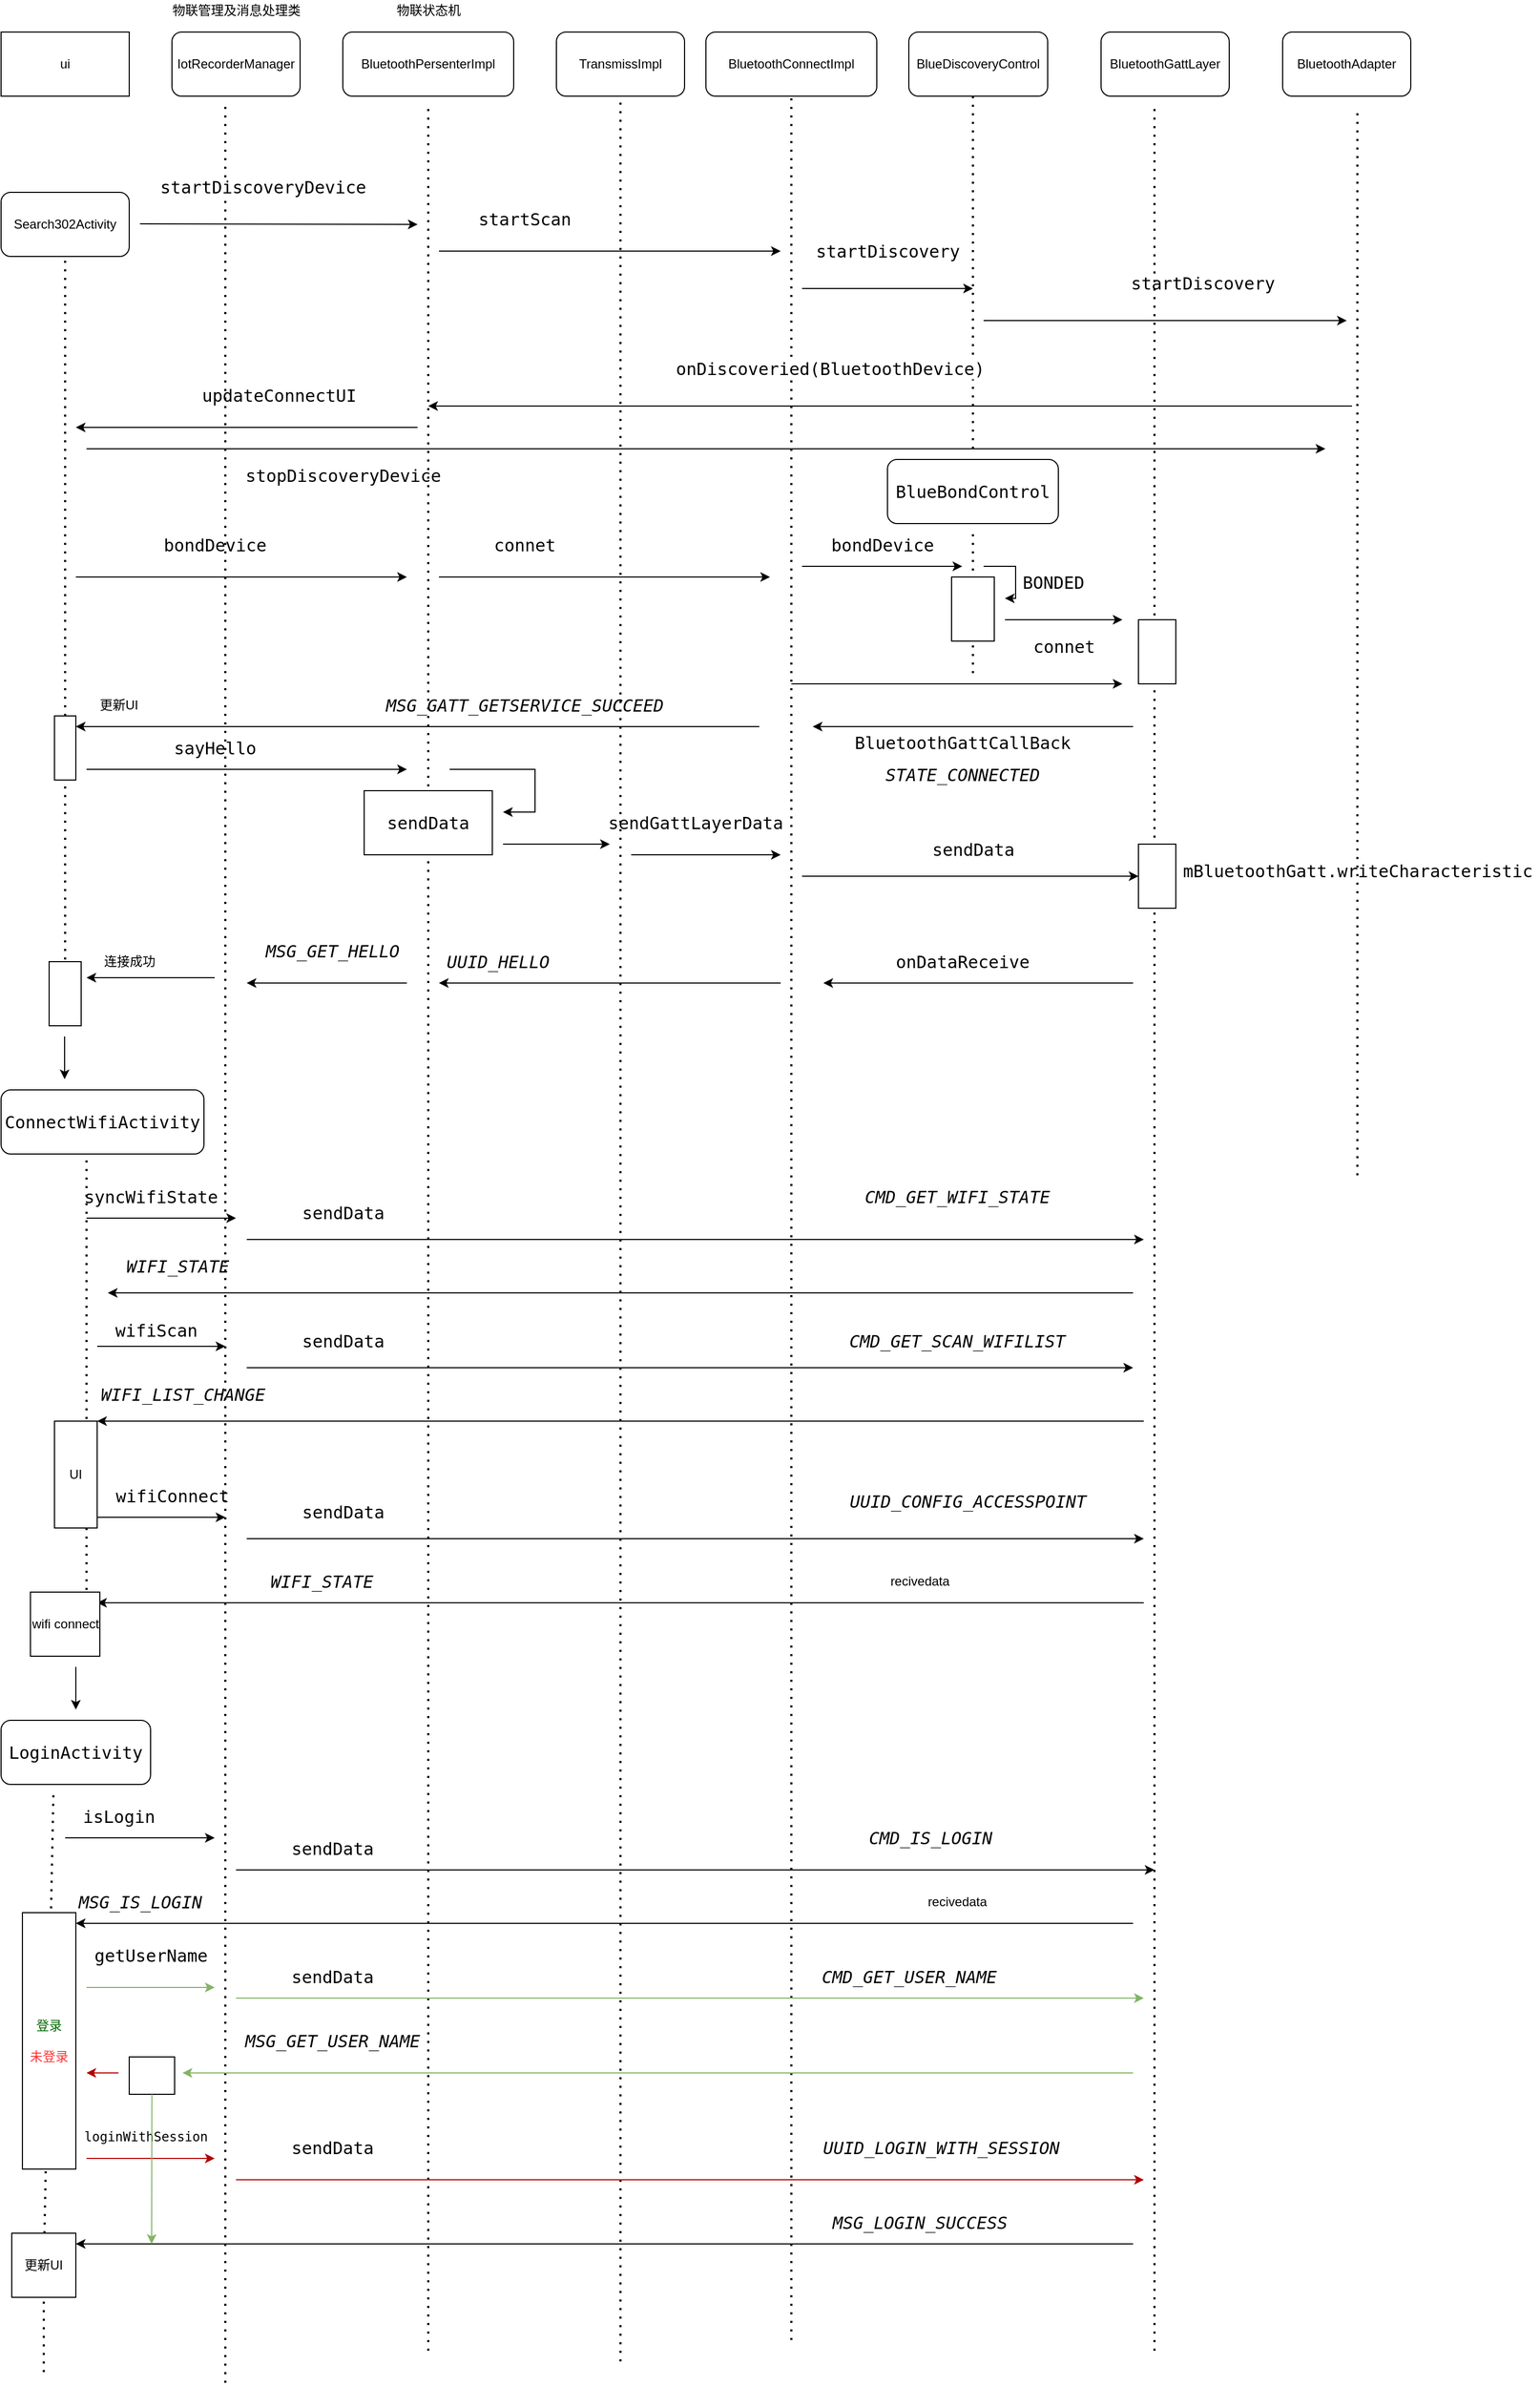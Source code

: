 <mxfile version="17.4.4" type="github">
  <diagram id="gd4RR7Ce3zrP7FcpOa7D" name="第 1 页">
    <mxGraphModel dx="1355" dy="746" grid="1" gridSize="10" guides="1" tooltips="1" connect="1" arrows="1" fold="1" page="1" pageScale="1" pageWidth="1200" pageHeight="1920" math="0" shadow="0">
      <root>
        <mxCell id="0" />
        <mxCell id="1" parent="0" />
        <mxCell id="tGs9OYc5qSsSg6o_rcc3-1" value="ui" style="rounded=0;whiteSpace=wrap;html=1;" vertex="1" parent="1">
          <mxGeometry y="50" width="120" height="60" as="geometry" />
        </mxCell>
        <mxCell id="tGs9OYc5qSsSg6o_rcc3-2" value="Search302Activity" style="rounded=1;whiteSpace=wrap;html=1;" vertex="1" parent="1">
          <mxGeometry y="200" width="120" height="60" as="geometry" />
        </mxCell>
        <mxCell id="tGs9OYc5qSsSg6o_rcc3-3" value="IotRecorderManager" style="rounded=1;whiteSpace=wrap;html=1;" vertex="1" parent="1">
          <mxGeometry x="160" y="50" width="120" height="60" as="geometry" />
        </mxCell>
        <mxCell id="tGs9OYc5qSsSg6o_rcc3-4" value="BluetoothPersenterImpl" style="rounded=1;whiteSpace=wrap;html=1;" vertex="1" parent="1">
          <mxGeometry x="320" y="50" width="160" height="60" as="geometry" />
        </mxCell>
        <mxCell id="tGs9OYc5qSsSg6o_rcc3-5" value="TransmissImpl" style="rounded=1;whiteSpace=wrap;html=1;" vertex="1" parent="1">
          <mxGeometry x="520" y="50" width="120" height="60" as="geometry" />
        </mxCell>
        <mxCell id="tGs9OYc5qSsSg6o_rcc3-6" value="BluetoothConnectImpl" style="rounded=1;whiteSpace=wrap;html=1;" vertex="1" parent="1">
          <mxGeometry x="660" y="50" width="160" height="60" as="geometry" />
        </mxCell>
        <mxCell id="tGs9OYc5qSsSg6o_rcc3-7" value="BlueDiscoveryControl" style="rounded=1;whiteSpace=wrap;html=1;" vertex="1" parent="1">
          <mxGeometry x="850" y="50" width="130" height="60" as="geometry" />
        </mxCell>
        <mxCell id="tGs9OYc5qSsSg6o_rcc3-8" value="BluetoothAdapter" style="rounded=1;whiteSpace=wrap;html=1;" vertex="1" parent="1">
          <mxGeometry x="1200" y="50" width="120" height="60" as="geometry" />
        </mxCell>
        <mxCell id="tGs9OYc5qSsSg6o_rcc3-9" value="" style="endArrow=none;dashed=1;html=1;dashPattern=1 3;strokeWidth=2;rounded=0;" edge="1" parent="1">
          <mxGeometry width="50" height="50" relative="1" as="geometry">
            <mxPoint x="210" y="2250" as="sourcePoint" />
            <mxPoint x="210" y="120" as="targetPoint" />
          </mxGeometry>
        </mxCell>
        <mxCell id="tGs9OYc5qSsSg6o_rcc3-10" value="" style="endArrow=none;dashed=1;html=1;dashPattern=1 3;strokeWidth=2;rounded=0;" edge="1" parent="1">
          <mxGeometry width="50" height="50" relative="1" as="geometry">
            <mxPoint x="400" y="2220" as="sourcePoint" />
            <mxPoint x="400" y="120" as="targetPoint" />
          </mxGeometry>
        </mxCell>
        <mxCell id="tGs9OYc5qSsSg6o_rcc3-11" value="" style="endArrow=none;dashed=1;html=1;dashPattern=1 3;strokeWidth=2;rounded=0;" edge="1" parent="1">
          <mxGeometry width="50" height="50" relative="1" as="geometry">
            <mxPoint x="580" y="2230" as="sourcePoint" />
            <mxPoint x="580" y="110" as="targetPoint" />
          </mxGeometry>
        </mxCell>
        <mxCell id="tGs9OYc5qSsSg6o_rcc3-12" value="" style="endArrow=none;dashed=1;html=1;dashPattern=1 3;strokeWidth=2;rounded=0;" edge="1" parent="1">
          <mxGeometry width="50" height="50" relative="1" as="geometry">
            <mxPoint x="740" y="2210" as="sourcePoint" />
            <mxPoint x="740" y="110" as="targetPoint" />
          </mxGeometry>
        </mxCell>
        <mxCell id="tGs9OYc5qSsSg6o_rcc3-13" value="" style="endArrow=none;dashed=1;html=1;dashPattern=1 3;strokeWidth=2;rounded=0;" edge="1" parent="1">
          <mxGeometry width="50" height="50" relative="1" as="geometry">
            <mxPoint x="910" y="440" as="sourcePoint" />
            <mxPoint x="910" y="110" as="targetPoint" />
          </mxGeometry>
        </mxCell>
        <mxCell id="tGs9OYc5qSsSg6o_rcc3-14" value="" style="endArrow=none;dashed=1;html=1;dashPattern=1 3;strokeWidth=2;rounded=0;" edge="1" parent="1">
          <mxGeometry width="50" height="50" relative="1" as="geometry">
            <mxPoint x="1270" y="1120" as="sourcePoint" />
            <mxPoint x="1270" y="120" as="targetPoint" />
          </mxGeometry>
        </mxCell>
        <mxCell id="tGs9OYc5qSsSg6o_rcc3-15" value="物联管理及消息处理类" style="text;html=1;align=center;verticalAlign=middle;resizable=0;points=[];autosize=1;strokeColor=none;fillColor=none;" vertex="1" parent="1">
          <mxGeometry x="150" y="20" width="140" height="20" as="geometry" />
        </mxCell>
        <mxCell id="tGs9OYc5qSsSg6o_rcc3-16" value="物联状态机" style="text;html=1;align=center;verticalAlign=middle;resizable=0;points=[];autosize=1;strokeColor=none;fillColor=none;" vertex="1" parent="1">
          <mxGeometry x="360" y="20" width="80" height="20" as="geometry" />
        </mxCell>
        <mxCell id="tGs9OYc5qSsSg6o_rcc3-17" value="BluetoothGattLayer" style="rounded=1;whiteSpace=wrap;html=1;" vertex="1" parent="1">
          <mxGeometry x="1030" y="50" width="120" height="60" as="geometry" />
        </mxCell>
        <mxCell id="tGs9OYc5qSsSg6o_rcc3-18" value="" style="endArrow=none;dashed=1;html=1;dashPattern=1 3;strokeWidth=2;rounded=0;" edge="1" parent="1">
          <mxGeometry width="50" height="50" relative="1" as="geometry">
            <mxPoint x="1080" y="2220" as="sourcePoint" />
            <mxPoint x="1080" y="120" as="targetPoint" />
          </mxGeometry>
        </mxCell>
        <mxCell id="tGs9OYc5qSsSg6o_rcc3-19" value="" style="endArrow=classic;html=1;rounded=0;" edge="1" parent="1">
          <mxGeometry width="50" height="50" relative="1" as="geometry">
            <mxPoint x="130" y="229.5" as="sourcePoint" />
            <mxPoint x="390" y="230" as="targetPoint" />
          </mxGeometry>
        </mxCell>
        <mxCell id="tGs9OYc5qSsSg6o_rcc3-20" value="&lt;pre style=&quot;font-family: &amp;#34;dejavu sans mono&amp;#34; , monospace ; font-size: 12pt&quot;&gt;&lt;span style=&quot;background-color: rgb(255 , 255 , 255)&quot;&gt;startDiscoveryDevice&lt;/span&gt;&lt;/pre&gt;" style="text;html=1;align=center;verticalAlign=middle;resizable=0;points=[];autosize=1;strokeColor=none;fillColor=none;" vertex="1" parent="1">
          <mxGeometry x="140" y="170" width="210" height="50" as="geometry" />
        </mxCell>
        <mxCell id="tGs9OYc5qSsSg6o_rcc3-22" value="" style="endArrow=classic;html=1;rounded=0;fontColor=#000000;" edge="1" parent="1">
          <mxGeometry width="50" height="50" relative="1" as="geometry">
            <mxPoint x="410" y="255" as="sourcePoint" />
            <mxPoint x="730" y="255" as="targetPoint" />
          </mxGeometry>
        </mxCell>
        <mxCell id="tGs9OYc5qSsSg6o_rcc3-23" value="&lt;pre style=&quot;font-family: &amp;quot;dejavu sans mono&amp;quot;, monospace; font-size: 12pt;&quot;&gt;&lt;span style=&quot;&quot;&gt;startScan&lt;/span&gt;&lt;/pre&gt;" style="text;html=1;align=center;verticalAlign=middle;resizable=0;points=[];autosize=1;strokeColor=none;fillColor=none;fontColor=default;labelBackgroundColor=none;labelBorderColor=none;" vertex="1" parent="1">
          <mxGeometry x="440" y="200" width="100" height="50" as="geometry" />
        </mxCell>
        <mxCell id="tGs9OYc5qSsSg6o_rcc3-24" value="" style="endArrow=classic;html=1;rounded=0;fontColor=#000000;" edge="1" parent="1">
          <mxGeometry width="50" height="50" relative="1" as="geometry">
            <mxPoint x="750" y="290" as="sourcePoint" />
            <mxPoint x="910" y="290" as="targetPoint" />
          </mxGeometry>
        </mxCell>
        <mxCell id="tGs9OYc5qSsSg6o_rcc3-25" value="&lt;pre style=&quot;font-family: &amp;quot;dejavu sans mono&amp;quot;, monospace; font-size: 12pt;&quot;&gt;startDiscovery&lt;/pre&gt;" style="text;html=1;align=center;verticalAlign=middle;resizable=0;points=[];autosize=1;strokeColor=none;fillColor=none;fontColor=default;labelBackgroundColor=none;" vertex="1" parent="1">
          <mxGeometry x="755" y="230" width="150" height="50" as="geometry" />
        </mxCell>
        <mxCell id="tGs9OYc5qSsSg6o_rcc3-26" value="" style="endArrow=classic;html=1;rounded=0;fontColor=#000000;" edge="1" parent="1">
          <mxGeometry width="50" height="50" relative="1" as="geometry">
            <mxPoint x="920" y="320" as="sourcePoint" />
            <mxPoint x="1260" y="320" as="targetPoint" />
          </mxGeometry>
        </mxCell>
        <mxCell id="tGs9OYc5qSsSg6o_rcc3-27" value="&lt;pre style=&quot;font-family: &amp;quot;dejavu sans mono&amp;quot;, monospace; font-size: 12pt;&quot;&gt;startDiscovery&lt;/pre&gt;" style="text;html=1;align=center;verticalAlign=middle;resizable=0;points=[];autosize=1;strokeColor=none;fillColor=none;fontColor=default;labelBackgroundColor=none;" vertex="1" parent="1">
          <mxGeometry x="1050" y="260" width="150" height="50" as="geometry" />
        </mxCell>
        <mxCell id="tGs9OYc5qSsSg6o_rcc3-28" value="" style="endArrow=classic;html=1;rounded=0;fontColor=#000000;" edge="1" parent="1">
          <mxGeometry width="50" height="50" relative="1" as="geometry">
            <mxPoint x="1265" y="400" as="sourcePoint" />
            <mxPoint x="400" y="400" as="targetPoint" />
          </mxGeometry>
        </mxCell>
        <mxCell id="tGs9OYc5qSsSg6o_rcc3-29" value="&lt;p style=&quot;line-height: 1.2&quot; align=&quot;left&quot;&gt;&lt;/p&gt;&lt;div align=&quot;left&quot;&gt;&lt;pre style=&quot;font-family: &amp;#34;dejavu sans mono&amp;#34; , monospace ; font-size: 12pt&quot;&gt;&lt;span style=&quot;background-color: rgb(255 , 255 , 255)&quot;&gt;onDiscoveried(&lt;/span&gt;&lt;span style=&quot;background-color: rgb(255 , 255 , 255)&quot;&gt;BluetoothDevice)&lt;/span&gt;&lt;/pre&gt;&lt;/div&gt;&lt;p align=&quot;left&quot;&gt;&lt;/p&gt;" style="text;html=1;align=left;verticalAlign=middle;resizable=0;points=[];autosize=1;strokeColor=none;fillColor=none;fontColor=#000000;" vertex="1" parent="1">
          <mxGeometry x="630" y="340" width="300" height="50" as="geometry" />
        </mxCell>
        <mxCell id="tGs9OYc5qSsSg6o_rcc3-30" value="" style="endArrow=classic;html=1;rounded=0;fontColor=#000000;" edge="1" parent="1">
          <mxGeometry width="50" height="50" relative="1" as="geometry">
            <mxPoint x="390" y="420" as="sourcePoint" />
            <mxPoint x="70" y="420" as="targetPoint" />
          </mxGeometry>
        </mxCell>
        <mxCell id="tGs9OYc5qSsSg6o_rcc3-31" value="&lt;pre style=&quot;font-family: &amp;quot;dejavu sans mono&amp;quot;, monospace; font-size: 12pt;&quot;&gt;&lt;span style=&quot;&quot;&gt;updateConnectUI&lt;/span&gt;&lt;/pre&gt;" style="text;html=1;align=center;verticalAlign=middle;resizable=0;points=[];autosize=1;strokeColor=none;fillColor=none;fontColor=default;labelBackgroundColor=none;" vertex="1" parent="1">
          <mxGeometry x="180" y="365" width="160" height="50" as="geometry" />
        </mxCell>
        <mxCell id="tGs9OYc5qSsSg6o_rcc3-32" value="" style="endArrow=classic;html=1;rounded=0;fontColor=#000000;" edge="1" parent="1">
          <mxGeometry width="50" height="50" relative="1" as="geometry">
            <mxPoint x="80" y="440" as="sourcePoint" />
            <mxPoint x="1240" y="440" as="targetPoint" />
          </mxGeometry>
        </mxCell>
        <mxCell id="tGs9OYc5qSsSg6o_rcc3-33" value="&lt;pre style=&quot;font-family: &amp;quot;dejavu sans mono&amp;quot;, monospace; font-size: 12pt;&quot;&gt;&lt;span style=&quot;&quot;&gt;stopDiscoveryDevice&lt;/span&gt;&lt;/pre&gt;" style="text;html=1;align=center;verticalAlign=middle;resizable=0;points=[];autosize=1;strokeColor=none;fillColor=none;fontColor=default;labelBackgroundColor=none;" vertex="1" parent="1">
          <mxGeometry x="220" y="440" width="200" height="50" as="geometry" />
        </mxCell>
        <mxCell id="tGs9OYc5qSsSg6o_rcc3-34" value="" style="endArrow=none;dashed=1;html=1;dashPattern=1 3;strokeWidth=2;rounded=0;fontColor=#000000;startArrow=none;" edge="1" parent="1" source="tGs9OYc5qSsSg6o_rcc3-57">
          <mxGeometry width="50" height="50" relative="1" as="geometry">
            <mxPoint x="60" y="780" as="sourcePoint" />
            <mxPoint x="60" y="260" as="targetPoint" />
          </mxGeometry>
        </mxCell>
        <mxCell id="tGs9OYc5qSsSg6o_rcc3-35" value="" style="endArrow=classic;html=1;rounded=0;fontColor=#000000;" edge="1" parent="1">
          <mxGeometry width="50" height="50" relative="1" as="geometry">
            <mxPoint x="70" y="560" as="sourcePoint" />
            <mxPoint x="380" y="560" as="targetPoint" />
          </mxGeometry>
        </mxCell>
        <mxCell id="tGs9OYc5qSsSg6o_rcc3-36" value="&lt;pre style=&quot;font-family: &amp;quot;dejavu sans mono&amp;quot;, monospace; font-size: 12pt;&quot;&gt;bondDevice&lt;/pre&gt;" style="text;html=1;align=center;verticalAlign=middle;resizable=0;points=[];autosize=1;strokeColor=none;fillColor=none;fontColor=default;labelBackgroundColor=none;" vertex="1" parent="1">
          <mxGeometry x="145" y="505" width="110" height="50" as="geometry" />
        </mxCell>
        <mxCell id="tGs9OYc5qSsSg6o_rcc3-37" value="" style="endArrow=classic;html=1;rounded=0;fontColor=#000000;" edge="1" parent="1">
          <mxGeometry width="50" height="50" relative="1" as="geometry">
            <mxPoint x="410" y="560" as="sourcePoint" />
            <mxPoint x="720" y="560" as="targetPoint" />
          </mxGeometry>
        </mxCell>
        <mxCell id="tGs9OYc5qSsSg6o_rcc3-38" value="&lt;pre style=&quot;font-family: &amp;quot;dejavu sans mono&amp;quot;, monospace; font-size: 12pt;&quot;&gt;&lt;span style=&quot;&quot;&gt;connet&lt;/span&gt;&lt;/pre&gt;" style="text;html=1;align=center;verticalAlign=middle;resizable=0;points=[];autosize=1;strokeColor=none;fillColor=none;fontColor=default;labelBackgroundColor=none;" vertex="1" parent="1">
          <mxGeometry x="455" y="505" width="70" height="50" as="geometry" />
        </mxCell>
        <mxCell id="tGs9OYc5qSsSg6o_rcc3-39" value="" style="endArrow=classic;html=1;rounded=0;fontColor=#000000;" edge="1" parent="1">
          <mxGeometry width="50" height="50" relative="1" as="geometry">
            <mxPoint x="740" y="660" as="sourcePoint" />
            <mxPoint x="1050" y="660" as="targetPoint" />
          </mxGeometry>
        </mxCell>
        <mxCell id="tGs9OYc5qSsSg6o_rcc3-40" value="&lt;pre style=&quot;font-family: &amp;quot;dejavu sans mono&amp;quot;, monospace; font-size: 12pt;&quot;&gt;&lt;span style=&quot;&quot;&gt;connet&lt;/span&gt;&lt;/pre&gt;" style="text;html=1;align=center;verticalAlign=middle;resizable=0;points=[];autosize=1;strokeColor=none;fillColor=none;fontColor=default;labelBackgroundColor=none;" vertex="1" parent="1">
          <mxGeometry x="960" y="600" width="70" height="50" as="geometry" />
        </mxCell>
        <mxCell id="tGs9OYc5qSsSg6o_rcc3-41" value="&lt;pre style=&quot;font-family: &amp;quot;dejavu sans mono&amp;quot;, monospace; font-size: 12pt;&quot;&gt;BlueBondControl&lt;/pre&gt;" style="rounded=1;whiteSpace=wrap;html=1;labelBackgroundColor=default;fontColor=default;" vertex="1" parent="1">
          <mxGeometry x="830" y="450" width="160" height="60" as="geometry" />
        </mxCell>
        <mxCell id="tGs9OYc5qSsSg6o_rcc3-42" value="" style="endArrow=none;dashed=1;html=1;dashPattern=1 3;strokeWidth=2;rounded=0;fontColor=#000000;" edge="1" parent="1">
          <mxGeometry width="50" height="50" relative="1" as="geometry">
            <mxPoint x="910" y="650" as="sourcePoint" />
            <mxPoint x="910" y="520" as="targetPoint" />
          </mxGeometry>
        </mxCell>
        <mxCell id="tGs9OYc5qSsSg6o_rcc3-43" value="" style="endArrow=classic;html=1;rounded=0;fontColor=#000000;" edge="1" parent="1">
          <mxGeometry width="50" height="50" relative="1" as="geometry">
            <mxPoint x="750" y="550" as="sourcePoint" />
            <mxPoint x="900" y="550" as="targetPoint" />
          </mxGeometry>
        </mxCell>
        <mxCell id="tGs9OYc5qSsSg6o_rcc3-44" value="&lt;pre style=&quot;font-family: &amp;quot;dejavu sans mono&amp;quot;, monospace; font-size: 12pt;&quot;&gt;&lt;span style=&quot;&quot;&gt;bondDevice&lt;/span&gt;&lt;/pre&gt;" style="text;html=1;align=center;verticalAlign=middle;resizable=0;points=[];autosize=1;strokeColor=none;fillColor=none;fontColor=default;labelBackgroundColor=none;" vertex="1" parent="1">
          <mxGeometry x="770" y="505" width="110" height="50" as="geometry" />
        </mxCell>
        <mxCell id="tGs9OYc5qSsSg6o_rcc3-49" value="" style="rounded=0;whiteSpace=wrap;html=1;labelBackgroundColor=#FFFFFF;fontColor=#000000;" vertex="1" parent="1">
          <mxGeometry x="890" y="560" width="40" height="60" as="geometry" />
        </mxCell>
        <mxCell id="tGs9OYc5qSsSg6o_rcc3-50" value="" style="endArrow=classic;html=1;rounded=0;fontColor=#000000;" edge="1" parent="1">
          <mxGeometry width="50" height="50" relative="1" as="geometry">
            <mxPoint x="920" y="550" as="sourcePoint" />
            <mxPoint x="940" y="580" as="targetPoint" />
            <Array as="points">
              <mxPoint x="950" y="550" />
              <mxPoint x="950" y="580" />
            </Array>
          </mxGeometry>
        </mxCell>
        <mxCell id="tGs9OYc5qSsSg6o_rcc3-51" value="&lt;pre style=&quot;font-family: &amp;quot;dejavu sans mono&amp;quot;, monospace; font-size: 12pt;&quot;&gt;&lt;span style=&quot;&quot;&gt;BONDED&lt;/span&gt;&lt;/pre&gt;" style="text;html=1;align=center;verticalAlign=middle;resizable=0;points=[];autosize=1;strokeColor=none;fillColor=none;fontColor=default;labelBackgroundColor=none;" vertex="1" parent="1">
          <mxGeometry x="950" y="540" width="70" height="50" as="geometry" />
        </mxCell>
        <mxCell id="tGs9OYc5qSsSg6o_rcc3-53" value="" style="endArrow=classic;html=1;rounded=0;fontColor=#000000;" edge="1" parent="1">
          <mxGeometry width="50" height="50" relative="1" as="geometry">
            <mxPoint x="940" y="600" as="sourcePoint" />
            <mxPoint x="1050" y="600" as="targetPoint" />
          </mxGeometry>
        </mxCell>
        <mxCell id="tGs9OYc5qSsSg6o_rcc3-54" value="" style="rounded=0;whiteSpace=wrap;html=1;labelBackgroundColor=#FFFFFF;fontColor=#000000;" vertex="1" parent="1">
          <mxGeometry x="1065" y="600" width="35" height="60" as="geometry" />
        </mxCell>
        <mxCell id="tGs9OYc5qSsSg6o_rcc3-55" value="" style="endArrow=classic;html=1;rounded=0;fontColor=#000000;" edge="1" parent="1">
          <mxGeometry width="50" height="50" relative="1" as="geometry">
            <mxPoint x="710" y="700" as="sourcePoint" />
            <mxPoint x="70" y="700" as="targetPoint" />
          </mxGeometry>
        </mxCell>
        <mxCell id="tGs9OYc5qSsSg6o_rcc3-58" value="更新UI" style="text;html=1;align=center;verticalAlign=middle;resizable=0;points=[];autosize=1;strokeColor=none;fillColor=none;fontColor=#000000;" vertex="1" parent="1">
          <mxGeometry x="85" y="670" width="50" height="20" as="geometry" />
        </mxCell>
        <mxCell id="tGs9OYc5qSsSg6o_rcc3-59" value="&lt;pre style=&quot;font-family: &amp;quot;dejavu sans mono&amp;quot;, monospace; font-size: 12pt;&quot;&gt;&lt;span style=&quot;font-style: italic;&quot;&gt;MSG_GATT_GETSERVICE_SUCCEED&lt;/span&gt;&lt;/pre&gt;" style="text;html=1;align=center;verticalAlign=middle;resizable=0;points=[];autosize=1;strokeColor=none;fillColor=none;fontColor=default;labelBackgroundColor=none;" vertex="1" parent="1">
          <mxGeometry x="350" y="655" width="280" height="50" as="geometry" />
        </mxCell>
        <mxCell id="tGs9OYc5qSsSg6o_rcc3-60" value="" style="endArrow=classic;html=1;rounded=0;fontColor=#000000;" edge="1" parent="1">
          <mxGeometry width="50" height="50" relative="1" as="geometry">
            <mxPoint x="1060" y="700" as="sourcePoint" />
            <mxPoint x="760" y="700" as="targetPoint" />
          </mxGeometry>
        </mxCell>
        <mxCell id="tGs9OYc5qSsSg6o_rcc3-61" value="&lt;pre style=&quot;font-family: &amp;quot;dejavu sans mono&amp;quot;, monospace; font-size: 12pt;&quot;&gt;&lt;span style=&quot;font-style: italic;&quot;&gt;STATE_CONNECTED&lt;/span&gt;&lt;/pre&gt;" style="text;html=1;align=center;verticalAlign=middle;resizable=0;points=[];autosize=1;strokeColor=none;fillColor=none;fontColor=default;labelBackgroundColor=none;" vertex="1" parent="1">
          <mxGeometry x="820" y="720" width="160" height="50" as="geometry" />
        </mxCell>
        <mxCell id="tGs9OYc5qSsSg6o_rcc3-62" value="&lt;pre style=&quot;font-family: &amp;quot;dejavu sans mono&amp;quot;, monospace; font-size: 12pt;&quot;&gt;BluetoothGattCallBack&lt;/pre&gt;" style="text;html=1;align=center;verticalAlign=middle;resizable=0;points=[];autosize=1;strokeColor=none;fillColor=none;fontColor=default;labelBackgroundColor=none;" vertex="1" parent="1">
          <mxGeometry x="790" y="690" width="220" height="50" as="geometry" />
        </mxCell>
        <mxCell id="tGs9OYc5qSsSg6o_rcc3-57" value="" style="rounded=0;whiteSpace=wrap;html=1;labelBackgroundColor=#FFFFFF;fontColor=#000000;" vertex="1" parent="1">
          <mxGeometry x="50" y="690" width="20" height="60" as="geometry" />
        </mxCell>
        <mxCell id="tGs9OYc5qSsSg6o_rcc3-63" value="" style="endArrow=none;dashed=1;html=1;dashPattern=1 3;strokeWidth=2;rounded=0;fontColor=#000000;" edge="1" parent="1" target="tGs9OYc5qSsSg6o_rcc3-57">
          <mxGeometry width="50" height="50" relative="1" as="geometry">
            <mxPoint x="60" y="950" as="sourcePoint" />
            <mxPoint x="60" y="260" as="targetPoint" />
          </mxGeometry>
        </mxCell>
        <mxCell id="tGs9OYc5qSsSg6o_rcc3-64" value="" style="endArrow=classic;html=1;rounded=0;fontColor=#000000;" edge="1" parent="1">
          <mxGeometry width="50" height="50" relative="1" as="geometry">
            <mxPoint x="80" y="740" as="sourcePoint" />
            <mxPoint x="380" y="740" as="targetPoint" />
          </mxGeometry>
        </mxCell>
        <mxCell id="tGs9OYc5qSsSg6o_rcc3-65" value="&lt;pre style=&quot;font-family: &amp;quot;dejavu sans mono&amp;quot;, monospace; font-size: 12pt;&quot;&gt;sayHello&lt;/pre&gt;" style="text;html=1;align=center;verticalAlign=middle;resizable=0;points=[];autosize=1;strokeColor=none;fillColor=none;fontColor=default;labelBackgroundColor=none;" vertex="1" parent="1">
          <mxGeometry x="155" y="695" width="90" height="50" as="geometry" />
        </mxCell>
        <mxCell id="tGs9OYc5qSsSg6o_rcc3-70" value="&lt;pre style=&quot;font-family: &amp;quot;dejavu sans mono&amp;quot;, monospace; font-size: 12pt;&quot;&gt;&lt;span style=&quot;&quot;&gt;sendData&lt;/span&gt;&lt;/pre&gt;" style="rounded=0;whiteSpace=wrap;html=1;labelBackgroundColor=default;fontColor=default;" vertex="1" parent="1">
          <mxGeometry x="340" y="760" width="120" height="60" as="geometry" />
        </mxCell>
        <mxCell id="tGs9OYc5qSsSg6o_rcc3-71" value="" style="endArrow=classic;html=1;rounded=0;fontColor=#000000;" edge="1" parent="1">
          <mxGeometry width="50" height="50" relative="1" as="geometry">
            <mxPoint x="420" y="740" as="sourcePoint" />
            <mxPoint x="470" y="780" as="targetPoint" />
            <Array as="points">
              <mxPoint x="500" y="740" />
              <mxPoint x="500" y="780" />
            </Array>
          </mxGeometry>
        </mxCell>
        <mxCell id="tGs9OYc5qSsSg6o_rcc3-72" value="" style="endArrow=classic;html=1;rounded=0;fontColor=#000000;" edge="1" parent="1">
          <mxGeometry width="50" height="50" relative="1" as="geometry">
            <mxPoint x="470" y="810" as="sourcePoint" />
            <mxPoint x="570" y="810" as="targetPoint" />
          </mxGeometry>
        </mxCell>
        <mxCell id="tGs9OYc5qSsSg6o_rcc3-73" value="" style="endArrow=classic;html=1;rounded=0;fontColor=#000000;" edge="1" parent="1">
          <mxGeometry width="50" height="50" relative="1" as="geometry">
            <mxPoint x="590" y="820" as="sourcePoint" />
            <mxPoint x="730" y="820" as="targetPoint" />
          </mxGeometry>
        </mxCell>
        <mxCell id="tGs9OYc5qSsSg6o_rcc3-74" value="&lt;pre style=&quot;font-family: &amp;quot;dejavu sans mono&amp;quot;, monospace; font-size: 12pt;&quot;&gt;&lt;span style=&quot;&quot;&gt;sendGattLayerData&lt;/span&gt;&lt;/pre&gt;" style="text;html=1;align=center;verticalAlign=middle;resizable=0;points=[];autosize=1;strokeColor=none;fillColor=none;fontColor=default;labelBackgroundColor=none;" vertex="1" parent="1">
          <mxGeometry x="560" y="765" width="180" height="50" as="geometry" />
        </mxCell>
        <mxCell id="tGs9OYc5qSsSg6o_rcc3-75" value="" style="endArrow=classic;html=1;rounded=0;fontColor=#000000;entryX=0;entryY=0.5;entryDx=0;entryDy=0;" edge="1" parent="1" target="tGs9OYc5qSsSg6o_rcc3-77">
          <mxGeometry width="50" height="50" relative="1" as="geometry">
            <mxPoint x="750" y="840" as="sourcePoint" />
            <mxPoint x="1070" y="840" as="targetPoint" />
          </mxGeometry>
        </mxCell>
        <mxCell id="tGs9OYc5qSsSg6o_rcc3-76" value="&lt;pre style=&quot;font-family: &amp;quot;dejavu sans mono&amp;quot;, monospace; font-size: 12pt;&quot;&gt;&lt;span style=&quot;&quot;&gt;sendData&lt;/span&gt;&lt;/pre&gt;" style="text;html=1;align=center;verticalAlign=middle;resizable=0;points=[];autosize=1;strokeColor=none;fillColor=none;fontColor=default;labelBackgroundColor=none;" vertex="1" parent="1">
          <mxGeometry x="865" y="790" width="90" height="50" as="geometry" />
        </mxCell>
        <mxCell id="tGs9OYc5qSsSg6o_rcc3-77" value="" style="rounded=0;whiteSpace=wrap;html=1;labelBackgroundColor=#FFFFFF;fontColor=#000000;" vertex="1" parent="1">
          <mxGeometry x="1065" y="810" width="35" height="60" as="geometry" />
        </mxCell>
        <mxCell id="tGs9OYc5qSsSg6o_rcc3-78" value="&lt;pre style=&quot;font-family: &amp;quot;dejavu sans mono&amp;quot;, monospace; font-size: 12pt;&quot;&gt;&lt;span style=&quot;&quot;&gt;mBluetoothGatt&lt;/span&gt;.writeCharacteristic&lt;/pre&gt;" style="text;html=1;align=center;verticalAlign=middle;resizable=0;points=[];autosize=1;strokeColor=none;fillColor=none;fontColor=default;labelBackgroundColor=none;" vertex="1" parent="1">
          <mxGeometry x="1100" y="810" width="340" height="50" as="geometry" />
        </mxCell>
        <mxCell id="tGs9OYc5qSsSg6o_rcc3-79" value="" style="endArrow=classic;html=1;rounded=0;fontColor=#000000;" edge="1" parent="1">
          <mxGeometry width="50" height="50" relative="1" as="geometry">
            <mxPoint x="1060" y="940" as="sourcePoint" />
            <mxPoint x="770" y="940" as="targetPoint" />
          </mxGeometry>
        </mxCell>
        <mxCell id="tGs9OYc5qSsSg6o_rcc3-80" value="&lt;pre style=&quot;font-family: &amp;quot;dejavu sans mono&amp;quot;, monospace; font-size: 12pt;&quot;&gt;onDataReceive&lt;/pre&gt;" style="text;html=1;align=center;verticalAlign=middle;resizable=0;points=[];autosize=1;strokeColor=none;fillColor=none;fontColor=default;labelBackgroundColor=none;" vertex="1" parent="1">
          <mxGeometry x="830" y="895" width="140" height="50" as="geometry" />
        </mxCell>
        <mxCell id="tGs9OYc5qSsSg6o_rcc3-81" value="" style="endArrow=classic;html=1;rounded=0;fontColor=#000000;" edge="1" parent="1">
          <mxGeometry width="50" height="50" relative="1" as="geometry">
            <mxPoint x="730" y="940" as="sourcePoint" />
            <mxPoint x="410" y="940" as="targetPoint" />
          </mxGeometry>
        </mxCell>
        <mxCell id="tGs9OYc5qSsSg6o_rcc3-82" value="&lt;pre style=&quot;font-family: &amp;quot;dejavu sans mono&amp;quot;, monospace; font-size: 12pt;&quot;&gt;&lt;span style=&quot;font-style: italic;&quot;&gt;UUID_HELLO&lt;/span&gt;&lt;/pre&gt;" style="text;html=1;align=center;verticalAlign=middle;resizable=0;points=[];autosize=1;strokeColor=none;fillColor=none;fontColor=default;labelBackgroundColor=none;" vertex="1" parent="1">
          <mxGeometry x="410" y="895" width="110" height="50" as="geometry" />
        </mxCell>
        <mxCell id="tGs9OYc5qSsSg6o_rcc3-83" value="" style="endArrow=classic;html=1;rounded=0;fontColor=#000000;" edge="1" parent="1">
          <mxGeometry width="50" height="50" relative="1" as="geometry">
            <mxPoint x="380" y="940" as="sourcePoint" />
            <mxPoint x="230" y="940" as="targetPoint" />
          </mxGeometry>
        </mxCell>
        <mxCell id="tGs9OYc5qSsSg6o_rcc3-84" value="&lt;pre style=&quot;font-family: &amp;quot;dejavu sans mono&amp;quot;, monospace; font-size: 12pt;&quot;&gt;&lt;span style=&quot;font-style: italic;&quot;&gt;MSG_GET_HELLO&lt;/span&gt;&lt;/pre&gt;" style="text;html=1;align=center;verticalAlign=middle;resizable=0;points=[];autosize=1;strokeColor=none;fillColor=none;fontColor=default;labelBackgroundColor=none;" vertex="1" parent="1">
          <mxGeometry x="240" y="885" width="140" height="50" as="geometry" />
        </mxCell>
        <mxCell id="tGs9OYc5qSsSg6o_rcc3-85" value="" style="endArrow=classic;html=1;rounded=0;fontColor=#000000;" edge="1" parent="1">
          <mxGeometry width="50" height="50" relative="1" as="geometry">
            <mxPoint x="200" y="935" as="sourcePoint" />
            <mxPoint x="80" y="935" as="targetPoint" />
          </mxGeometry>
        </mxCell>
        <mxCell id="tGs9OYc5qSsSg6o_rcc3-86" value="连接成功" style="text;html=1;align=center;verticalAlign=middle;resizable=0;points=[];autosize=1;strokeColor=none;fillColor=none;fontColor=#000000;" vertex="1" parent="1">
          <mxGeometry x="90" y="910" width="60" height="20" as="geometry" />
        </mxCell>
        <mxCell id="tGs9OYc5qSsSg6o_rcc3-87" value="" style="rounded=0;whiteSpace=wrap;html=1;labelBackgroundColor=#FFFFFF;fontColor=#000000;" vertex="1" parent="1">
          <mxGeometry x="45" y="920" width="30" height="60" as="geometry" />
        </mxCell>
        <mxCell id="tGs9OYc5qSsSg6o_rcc3-89" value="" style="endArrow=classic;html=1;rounded=0;fontColor=#000000;" edge="1" parent="1">
          <mxGeometry width="50" height="50" relative="1" as="geometry">
            <mxPoint x="59.5" y="990" as="sourcePoint" />
            <mxPoint x="59.5" y="1030" as="targetPoint" />
          </mxGeometry>
        </mxCell>
        <mxCell id="tGs9OYc5qSsSg6o_rcc3-91" value="&lt;pre style=&quot;font-family: &amp;quot;dejavu sans mono&amp;quot;, monospace; font-size: 12pt;&quot;&gt;ConnectWifiActivity&lt;/pre&gt;" style="rounded=1;whiteSpace=wrap;html=1;labelBackgroundColor=default;fontColor=default;" vertex="1" parent="1">
          <mxGeometry y="1040" width="190" height="60" as="geometry" />
        </mxCell>
        <mxCell id="tGs9OYc5qSsSg6o_rcc3-92" value="" style="endArrow=none;dashed=1;html=1;dashPattern=1 3;strokeWidth=2;rounded=0;fontColor=#000000;" edge="1" parent="1">
          <mxGeometry width="50" height="50" relative="1" as="geometry">
            <mxPoint x="80" y="1540" as="sourcePoint" />
            <mxPoint x="80" y="1100" as="targetPoint" />
          </mxGeometry>
        </mxCell>
        <mxCell id="tGs9OYc5qSsSg6o_rcc3-93" value="" style="endArrow=classic;html=1;rounded=0;fontColor=#000000;" edge="1" parent="1">
          <mxGeometry width="50" height="50" relative="1" as="geometry">
            <mxPoint x="80" y="1160" as="sourcePoint" />
            <mxPoint x="220" y="1160" as="targetPoint" />
            <Array as="points">
              <mxPoint x="110" y="1160" />
              <mxPoint x="150" y="1160" />
            </Array>
          </mxGeometry>
        </mxCell>
        <mxCell id="tGs9OYc5qSsSg6o_rcc3-94" value="&lt;pre style=&quot;font-family: &amp;quot;dejavu sans mono&amp;quot;, monospace; font-size: 12pt;&quot;&gt;&lt;span style=&quot;&quot;&gt;syncWifiState&lt;/span&gt;&lt;/pre&gt;" style="text;html=1;align=center;verticalAlign=middle;resizable=0;points=[];autosize=1;strokeColor=none;fillColor=none;fontColor=default;labelBackgroundColor=none;" vertex="1" parent="1">
          <mxGeometry x="70" y="1115" width="140" height="50" as="geometry" />
        </mxCell>
        <mxCell id="tGs9OYc5qSsSg6o_rcc3-95" value="" style="endArrow=classic;html=1;rounded=0;fontColor=#000000;" edge="1" parent="1">
          <mxGeometry width="50" height="50" relative="1" as="geometry">
            <mxPoint x="230" y="1180" as="sourcePoint" />
            <mxPoint x="1070" y="1180" as="targetPoint" />
          </mxGeometry>
        </mxCell>
        <mxCell id="tGs9OYc5qSsSg6o_rcc3-96" value="&lt;pre style=&quot;font-family: &amp;quot;dejavu sans mono&amp;quot;, monospace; font-size: 12pt;&quot;&gt;&lt;span style=&quot;font-style: italic;&quot;&gt;CMD_GET_WIFI_STATE&lt;/span&gt;&lt;/pre&gt;" style="text;html=1;align=center;verticalAlign=middle;resizable=0;points=[];autosize=1;strokeColor=none;fillColor=none;fontColor=default;labelBackgroundColor=none;" vertex="1" parent="1">
          <mxGeometry x="800" y="1115" width="190" height="50" as="geometry" />
        </mxCell>
        <mxCell id="tGs9OYc5qSsSg6o_rcc3-97" value="" style="endArrow=classic;html=1;rounded=0;fontColor=#000000;" edge="1" parent="1">
          <mxGeometry width="50" height="50" relative="1" as="geometry">
            <mxPoint x="1060" y="1230" as="sourcePoint" />
            <mxPoint x="100" y="1230" as="targetPoint" />
          </mxGeometry>
        </mxCell>
        <mxCell id="tGs9OYc5qSsSg6o_rcc3-98" value="&lt;pre style=&quot;font-family: &amp;quot;dejavu sans mono&amp;quot;, monospace; font-size: 12pt;&quot;&gt;&lt;span style=&quot;font-style: italic;&quot;&gt;WIFI_STATE&lt;/span&gt;&lt;/pre&gt;" style="text;html=1;align=center;verticalAlign=middle;resizable=0;points=[];autosize=1;strokeColor=none;fillColor=none;fontColor=default;labelBackgroundColor=none;" vertex="1" parent="1">
          <mxGeometry x="110" y="1180" width="110" height="50" as="geometry" />
        </mxCell>
        <mxCell id="tGs9OYc5qSsSg6o_rcc3-99" value="" style="endArrow=classic;html=1;rounded=0;fontColor=#000000;" edge="1" parent="1">
          <mxGeometry width="50" height="50" relative="1" as="geometry">
            <mxPoint x="90" y="1280" as="sourcePoint" />
            <mxPoint x="210" y="1280" as="targetPoint" />
          </mxGeometry>
        </mxCell>
        <mxCell id="tGs9OYc5qSsSg6o_rcc3-100" value="&lt;pre style=&quot;font-family: &amp;quot;dejavu sans mono&amp;quot;, monospace; font-size: 12pt;&quot;&gt;wifiScan&lt;/pre&gt;" style="text;html=1;align=center;verticalAlign=middle;resizable=0;points=[];autosize=1;strokeColor=none;fillColor=none;fontColor=default;labelBackgroundColor=none;" vertex="1" parent="1">
          <mxGeometry x="100" y="1240" width="90" height="50" as="geometry" />
        </mxCell>
        <mxCell id="tGs9OYc5qSsSg6o_rcc3-101" value="" style="endArrow=classic;html=1;rounded=0;fontColor=#000000;" edge="1" parent="1">
          <mxGeometry width="50" height="50" relative="1" as="geometry">
            <mxPoint x="230" y="1300" as="sourcePoint" />
            <mxPoint x="1060" y="1300" as="targetPoint" />
          </mxGeometry>
        </mxCell>
        <mxCell id="tGs9OYc5qSsSg6o_rcc3-102" value="&lt;pre style=&quot;font-family: &amp;quot;dejavu sans mono&amp;quot;, monospace; font-size: 12pt;&quot;&gt;&lt;span style=&quot;font-style: italic;&quot;&gt;CMD_GET_SCAN_WIFILIST&lt;/span&gt;&lt;/pre&gt;" style="text;html=1;align=center;verticalAlign=middle;resizable=0;points=[];autosize=1;strokeColor=none;fillColor=none;fontColor=default;labelBackgroundColor=none;" vertex="1" parent="1">
          <mxGeometry x="785" y="1250" width="220" height="50" as="geometry" />
        </mxCell>
        <mxCell id="tGs9OYc5qSsSg6o_rcc3-103" value="" style="endArrow=classic;html=1;rounded=0;fontColor=#000000;" edge="1" parent="1">
          <mxGeometry width="50" height="50" relative="1" as="geometry">
            <mxPoint x="1070" y="1350" as="sourcePoint" />
            <mxPoint x="90" y="1350" as="targetPoint" />
          </mxGeometry>
        </mxCell>
        <mxCell id="tGs9OYc5qSsSg6o_rcc3-104" value="&lt;pre style=&quot;font-family: &amp;quot;dejavu sans mono&amp;quot;, monospace; font-size: 12pt;&quot;&gt;&lt;span style=&quot;font-style: italic;&quot;&gt;WIFI_LIST_CHANGE&lt;/span&gt;&lt;/pre&gt;" style="text;html=1;align=center;verticalAlign=middle;resizable=0;points=[];autosize=1;strokeColor=none;fillColor=none;fontColor=default;labelBackgroundColor=none;" vertex="1" parent="1">
          <mxGeometry x="85" y="1300" width="170" height="50" as="geometry" />
        </mxCell>
        <mxCell id="tGs9OYc5qSsSg6o_rcc3-105" value="UI" style="rounded=0;whiteSpace=wrap;html=1;labelBackgroundColor=#FFFFFF;fontColor=#000000;" vertex="1" parent="1">
          <mxGeometry x="50" y="1350" width="40" height="100" as="geometry" />
        </mxCell>
        <mxCell id="tGs9OYc5qSsSg6o_rcc3-106" value="" style="endArrow=classic;html=1;rounded=0;fontColor=#000000;" edge="1" parent="1">
          <mxGeometry width="50" height="50" relative="1" as="geometry">
            <mxPoint x="90" y="1440" as="sourcePoint" />
            <mxPoint x="210" y="1440" as="targetPoint" />
          </mxGeometry>
        </mxCell>
        <mxCell id="tGs9OYc5qSsSg6o_rcc3-107" value="&lt;pre style=&quot;font-family: &amp;quot;dejavu sans mono&amp;quot;, monospace; font-size: 12pt;&quot;&gt;wifiConnect&lt;/pre&gt;" style="text;html=1;align=center;verticalAlign=middle;resizable=0;points=[];autosize=1;strokeColor=none;fillColor=none;fontColor=default;labelBackgroundColor=none;" vertex="1" parent="1">
          <mxGeometry x="100" y="1395" width="120" height="50" as="geometry" />
        </mxCell>
        <mxCell id="tGs9OYc5qSsSg6o_rcc3-108" value="" style="endArrow=classic;html=1;rounded=0;fontColor=#000000;" edge="1" parent="1">
          <mxGeometry width="50" height="50" relative="1" as="geometry">
            <mxPoint x="230" y="1460" as="sourcePoint" />
            <mxPoint x="1070" y="1460" as="targetPoint" />
          </mxGeometry>
        </mxCell>
        <mxCell id="tGs9OYc5qSsSg6o_rcc3-109" value="&lt;pre style=&quot;font-family: &amp;quot;dejavu sans mono&amp;quot;, monospace; font-size: 12pt;&quot;&gt;&lt;span style=&quot;font-style: italic;&quot;&gt;UUID_CONFIG_ACCESSPOINT&lt;/span&gt;&lt;/pre&gt;" style="text;html=1;align=center;verticalAlign=middle;resizable=0;points=[];autosize=1;strokeColor=none;fillColor=none;fontColor=default;labelBackgroundColor=none;" vertex="1" parent="1">
          <mxGeometry x="785" y="1400" width="240" height="50" as="geometry" />
        </mxCell>
        <mxCell id="tGs9OYc5qSsSg6o_rcc3-110" value="&lt;pre style=&quot;font-family: &amp;quot;dejavu sans mono&amp;quot;, monospace; font-size: 12pt;&quot;&gt;sendData&lt;/pre&gt;" style="text;html=1;align=center;verticalAlign=middle;resizable=0;points=[];autosize=1;strokeColor=none;fillColor=none;fontColor=default;labelBackgroundColor=none;" vertex="1" parent="1">
          <mxGeometry x="275" y="1410" width="90" height="50" as="geometry" />
        </mxCell>
        <mxCell id="tGs9OYc5qSsSg6o_rcc3-111" value="&lt;pre style=&quot;font-family: &amp;quot;dejavu sans mono&amp;quot;, monospace; font-size: 12pt;&quot;&gt;sendData&lt;/pre&gt;" style="text;html=1;align=center;verticalAlign=middle;resizable=0;points=[];autosize=1;strokeColor=none;fillColor=none;fontColor=default;labelBackgroundColor=none;" vertex="1" parent="1">
          <mxGeometry x="275" y="1250" width="90" height="50" as="geometry" />
        </mxCell>
        <mxCell id="tGs9OYc5qSsSg6o_rcc3-112" value="&lt;pre style=&quot;font-family: &amp;quot;dejavu sans mono&amp;quot;, monospace; font-size: 12pt;&quot;&gt;sendData&lt;/pre&gt;" style="text;html=1;align=center;verticalAlign=middle;resizable=0;points=[];autosize=1;strokeColor=none;fillColor=none;fontColor=default;labelBackgroundColor=none;" vertex="1" parent="1">
          <mxGeometry x="275" y="1130" width="90" height="50" as="geometry" />
        </mxCell>
        <mxCell id="tGs9OYc5qSsSg6o_rcc3-113" value="" style="endArrow=classic;html=1;rounded=0;fontColor=#000000;" edge="1" parent="1">
          <mxGeometry width="50" height="50" relative="1" as="geometry">
            <mxPoint x="1070" y="1520" as="sourcePoint" />
            <mxPoint x="90" y="1520" as="targetPoint" />
          </mxGeometry>
        </mxCell>
        <mxCell id="tGs9OYc5qSsSg6o_rcc3-114" value="recivedata" style="text;html=1;align=center;verticalAlign=middle;resizable=0;points=[];autosize=1;strokeColor=none;fillColor=none;fontColor=#000000;" vertex="1" parent="1">
          <mxGeometry x="825" y="1490" width="70" height="20" as="geometry" />
        </mxCell>
        <mxCell id="tGs9OYc5qSsSg6o_rcc3-115" value="&lt;pre style=&quot;font-family: &amp;quot;dejavu sans mono&amp;quot;, monospace; font-size: 12pt;&quot;&gt;&lt;span style=&quot;font-style: italic;&quot;&gt;WIFI_STATE&lt;/span&gt;&lt;/pre&gt;" style="text;html=1;align=center;verticalAlign=middle;resizable=0;points=[];autosize=1;strokeColor=none;fillColor=none;fontColor=default;labelBackgroundColor=none;" vertex="1" parent="1">
          <mxGeometry x="245" y="1475" width="110" height="50" as="geometry" />
        </mxCell>
        <mxCell id="tGs9OYc5qSsSg6o_rcc3-116" value="wifi connect" style="rounded=0;whiteSpace=wrap;html=1;labelBackgroundColor=#FFFFFF;fontColor=#000000;" vertex="1" parent="1">
          <mxGeometry x="27.5" y="1510" width="65" height="60" as="geometry" />
        </mxCell>
        <mxCell id="tGs9OYc5qSsSg6o_rcc3-117" value="" style="endArrow=classic;html=1;rounded=0;fontColor=#000000;" edge="1" parent="1">
          <mxGeometry width="50" height="50" relative="1" as="geometry">
            <mxPoint x="70" y="1580" as="sourcePoint" />
            <mxPoint x="70" y="1620" as="targetPoint" />
          </mxGeometry>
        </mxCell>
        <mxCell id="tGs9OYc5qSsSg6o_rcc3-118" value="&lt;pre style=&quot;font-family: &amp;quot;dejavu sans mono&amp;quot;, monospace; font-size: 12pt;&quot;&gt;LoginActivity&lt;/pre&gt;" style="rounded=1;whiteSpace=wrap;html=1;labelBackgroundColor=default;fontColor=default;" vertex="1" parent="1">
          <mxGeometry y="1630" width="140" height="60" as="geometry" />
        </mxCell>
        <mxCell id="tGs9OYc5qSsSg6o_rcc3-119" value="" style="endArrow=none;dashed=1;html=1;dashPattern=1 3;strokeWidth=2;rounded=0;fontColor=#000000;startArrow=none;" edge="1" parent="1" source="tGs9OYc5qSsSg6o_rcc3-145">
          <mxGeometry width="50" height="50" relative="1" as="geometry">
            <mxPoint x="50" y="2220" as="sourcePoint" />
            <mxPoint x="49" y="1700" as="targetPoint" />
          </mxGeometry>
        </mxCell>
        <mxCell id="tGs9OYc5qSsSg6o_rcc3-120" value="" style="endArrow=classic;html=1;rounded=0;fontColor=#000000;" edge="1" parent="1">
          <mxGeometry width="50" height="50" relative="1" as="geometry">
            <mxPoint x="60" y="1740" as="sourcePoint" />
            <mxPoint x="200" y="1740" as="targetPoint" />
          </mxGeometry>
        </mxCell>
        <mxCell id="tGs9OYc5qSsSg6o_rcc3-121" value="&lt;pre style=&quot;font-family: &amp;quot;dejavu sans mono&amp;quot;, monospace; font-size: 12pt;&quot;&gt;isLogin&lt;/pre&gt;" style="text;html=1;align=center;verticalAlign=middle;resizable=0;points=[];autosize=1;strokeColor=none;fillColor=none;fontColor=default;labelBackgroundColor=none;" vertex="1" parent="1">
          <mxGeometry x="70" y="1695" width="80" height="50" as="geometry" />
        </mxCell>
        <mxCell id="tGs9OYc5qSsSg6o_rcc3-122" value="" style="endArrow=classic;html=1;rounded=0;fontColor=#000000;" edge="1" parent="1">
          <mxGeometry width="50" height="50" relative="1" as="geometry">
            <mxPoint x="220" y="1770" as="sourcePoint" />
            <mxPoint x="1080" y="1770" as="targetPoint" />
          </mxGeometry>
        </mxCell>
        <mxCell id="tGs9OYc5qSsSg6o_rcc3-123" value="&lt;pre style=&quot;font-family: &amp;quot;dejavu sans mono&amp;quot;, monospace; font-size: 12pt;&quot;&gt;sendData&lt;/pre&gt;" style="text;html=1;align=center;verticalAlign=middle;resizable=0;points=[];autosize=1;strokeColor=none;fillColor=none;fontColor=default;labelBackgroundColor=none;" vertex="1" parent="1">
          <mxGeometry x="265" y="1725" width="90" height="50" as="geometry" />
        </mxCell>
        <mxCell id="tGs9OYc5qSsSg6o_rcc3-124" value="&lt;pre style=&quot;font-family: &amp;quot;dejavu sans mono&amp;quot;, monospace; font-size: 12pt;&quot;&gt;&lt;span style=&quot;font-style: italic;&quot;&gt;CMD_IS_LOGIN&lt;/span&gt;&lt;/pre&gt;" style="text;html=1;align=center;verticalAlign=middle;resizable=0;points=[];autosize=1;strokeColor=none;fillColor=none;fontColor=default;labelBackgroundColor=none;" vertex="1" parent="1">
          <mxGeometry x="805" y="1715" width="130" height="50" as="geometry" />
        </mxCell>
        <mxCell id="tGs9OYc5qSsSg6o_rcc3-125" value="" style="endArrow=classic;html=1;rounded=0;fontColor=#000000;" edge="1" parent="1">
          <mxGeometry width="50" height="50" relative="1" as="geometry">
            <mxPoint x="1060" y="1820" as="sourcePoint" />
            <mxPoint x="70" y="1820" as="targetPoint" />
          </mxGeometry>
        </mxCell>
        <mxCell id="tGs9OYc5qSsSg6o_rcc3-126" value="recivedata" style="text;html=1;align=center;verticalAlign=middle;resizable=0;points=[];autosize=1;strokeColor=none;fillColor=none;fontColor=#000000;" vertex="1" parent="1">
          <mxGeometry x="860" y="1790" width="70" height="20" as="geometry" />
        </mxCell>
        <mxCell id="tGs9OYc5qSsSg6o_rcc3-127" value="&lt;pre style=&quot;font-family: &amp;quot;dejavu sans mono&amp;quot;, monospace; font-size: 12pt;&quot;&gt;&lt;span style=&quot;font-style: italic;&quot;&gt;MSG_IS_LOGIN&lt;/span&gt;&lt;/pre&gt;" style="text;html=1;align=center;verticalAlign=middle;resizable=0;points=[];autosize=1;strokeColor=none;fillColor=none;fontColor=default;labelBackgroundColor=none;" vertex="1" parent="1">
          <mxGeometry x="65" y="1775" width="130" height="50" as="geometry" />
        </mxCell>
        <mxCell id="tGs9OYc5qSsSg6o_rcc3-128" value="&lt;div&gt;&lt;font color=&quot;#006600&quot;&gt;登录&lt;/font&gt;&lt;/div&gt;&lt;div&gt;&lt;br&gt;&lt;/div&gt;&lt;div&gt;&lt;font color=&quot;#FF3333&quot;&gt;未登录&lt;/font&gt;&lt;/div&gt;" style="rounded=0;whiteSpace=wrap;html=1;labelBackgroundColor=#FFFFFF;fontColor=#000000;" vertex="1" parent="1">
          <mxGeometry x="20" y="1810" width="50" height="240" as="geometry" />
        </mxCell>
        <mxCell id="tGs9OYc5qSsSg6o_rcc3-129" value="" style="endArrow=classic;html=1;rounded=0;fontColor=#000000;fillColor=#d5e8d4;strokeColor=#82b366;" edge="1" parent="1">
          <mxGeometry width="50" height="50" relative="1" as="geometry">
            <mxPoint x="80" y="1880" as="sourcePoint" />
            <mxPoint x="200" y="1880" as="targetPoint" />
          </mxGeometry>
        </mxCell>
        <mxCell id="tGs9OYc5qSsSg6o_rcc3-130" value="&lt;pre style=&quot;font-family: &amp;quot;dejavu sans mono&amp;quot;, monospace; font-size: 12pt;&quot;&gt;getUserName&lt;/pre&gt;" style="text;html=1;align=center;verticalAlign=middle;resizable=0;points=[];autosize=1;strokeColor=none;fillColor=none;fontColor=default;labelBackgroundColor=none;" vertex="1" parent="1">
          <mxGeometry x="80" y="1825" width="120" height="50" as="geometry" />
        </mxCell>
        <mxCell id="tGs9OYc5qSsSg6o_rcc3-131" value="" style="endArrow=classic;html=1;rounded=0;fontColor=#000000;fillColor=#d5e8d4;gradientColor=#97d077;strokeColor=#82b366;" edge="1" parent="1">
          <mxGeometry width="50" height="50" relative="1" as="geometry">
            <mxPoint x="220" y="1890" as="sourcePoint" />
            <mxPoint x="1070" y="1890" as="targetPoint" />
          </mxGeometry>
        </mxCell>
        <mxCell id="tGs9OYc5qSsSg6o_rcc3-132" value="&lt;pre style=&quot;font-family: &amp;quot;dejavu sans mono&amp;quot;, monospace; font-size: 12pt;&quot;&gt;sendData&lt;/pre&gt;" style="text;html=1;align=center;verticalAlign=middle;resizable=0;points=[];autosize=1;strokeColor=none;fillColor=none;fontColor=default;labelBackgroundColor=none;" vertex="1" parent="1">
          <mxGeometry x="265" y="1845" width="90" height="50" as="geometry" />
        </mxCell>
        <mxCell id="tGs9OYc5qSsSg6o_rcc3-133" value="&lt;pre style=&quot;font-family: &amp;quot;dejavu sans mono&amp;quot;, monospace; font-size: 12pt;&quot;&gt;&lt;span style=&quot;font-style: italic;&quot;&gt;CMD_GET_USER_NAME&lt;/span&gt;&lt;/pre&gt;" style="text;html=1;align=center;verticalAlign=middle;resizable=0;points=[];autosize=1;strokeColor=none;fillColor=none;fontColor=default;labelBackgroundColor=none;" vertex="1" parent="1">
          <mxGeometry x="760" y="1845" width="180" height="50" as="geometry" />
        </mxCell>
        <mxCell id="tGs9OYc5qSsSg6o_rcc3-134" value="" style="endArrow=classic;html=1;rounded=0;fontColor=#000000;fillColor=#d5e8d4;strokeColor=#82b366;" edge="1" parent="1">
          <mxGeometry width="50" height="50" relative="1" as="geometry">
            <mxPoint x="1060" y="1960" as="sourcePoint" />
            <mxPoint x="170" y="1960" as="targetPoint" />
          </mxGeometry>
        </mxCell>
        <mxCell id="tGs9OYc5qSsSg6o_rcc3-135" value="&lt;pre style=&quot;font-family: &amp;quot;dejavu sans mono&amp;quot;, monospace; font-size: 12pt;&quot;&gt;&lt;span style=&quot;font-style: italic;&quot;&gt;MSG_GET_USER_NAME&lt;/span&gt;&lt;/pre&gt;" style="text;html=1;align=center;verticalAlign=middle;resizable=0;points=[];autosize=1;strokeColor=none;fillColor=none;fontColor=default;labelBackgroundColor=none;" vertex="1" parent="1">
          <mxGeometry x="220" y="1905" width="180" height="50" as="geometry" />
        </mxCell>
        <mxCell id="tGs9OYc5qSsSg6o_rcc3-137" value="" style="endArrow=classic;html=1;rounded=0;fontColor=#000000;fillColor=#e51400;strokeColor=#B20000;" edge="1" parent="1">
          <mxGeometry width="50" height="50" relative="1" as="geometry">
            <mxPoint x="80" y="2040" as="sourcePoint" />
            <mxPoint x="200" y="2040" as="targetPoint" />
          </mxGeometry>
        </mxCell>
        <mxCell id="tGs9OYc5qSsSg6o_rcc3-138" value="&lt;p style=&quot;line-height: 1&quot; align=&quot;left&quot;&gt;&lt;/p&gt;&lt;div align=&quot;left&quot;&gt;&lt;pre style=&quot;font-family: &amp;#34;dejavu sans mono&amp;#34; , monospace&quot;&gt;&lt;span style=&quot;background-color: rgb(255 , 255 , 255)&quot;&gt;loginWithSession&lt;/span&gt;&lt;/pre&gt;&lt;/div&gt;&lt;p align=&quot;left&quot;&gt;&lt;/p&gt;" style="text;html=1;align=left;verticalAlign=middle;resizable=0;points=[];autosize=1;strokeColor=none;fillColor=none;fontColor=#000000;" vertex="1" parent="1">
          <mxGeometry x="76.25" y="2000" width="130" height="40" as="geometry" />
        </mxCell>
        <mxCell id="tGs9OYc5qSsSg6o_rcc3-140" value="" style="endArrow=classic;html=1;rounded=0;fontColor=#006600;fillColor=#e51400;strokeColor=#B20000;" edge="1" parent="1">
          <mxGeometry width="50" height="50" relative="1" as="geometry">
            <mxPoint x="220" y="2060" as="sourcePoint" />
            <mxPoint x="1070" y="2060" as="targetPoint" />
          </mxGeometry>
        </mxCell>
        <mxCell id="tGs9OYc5qSsSg6o_rcc3-141" value="&lt;pre style=&quot;font-family: &amp;quot;dejavu sans mono&amp;quot;, monospace; font-size: 12pt;&quot;&gt;&lt;span style=&quot;font-style: italic;&quot;&gt;UUID_LOGIN_WITH_SESSION&lt;/span&gt;&lt;/pre&gt;" style="text;html=1;align=center;verticalAlign=middle;resizable=0;points=[];autosize=1;strokeColor=none;fillColor=none;fontColor=default;labelBackgroundColor=none;" vertex="1" parent="1">
          <mxGeometry x="760" y="2005" width="240" height="50" as="geometry" />
        </mxCell>
        <mxCell id="tGs9OYc5qSsSg6o_rcc3-142" value="&lt;pre style=&quot;font-family: &amp;quot;dejavu sans mono&amp;quot;, monospace; font-size: 12pt;&quot;&gt;sendData&lt;/pre&gt;" style="text;html=1;align=center;verticalAlign=middle;resizable=0;points=[];autosize=1;strokeColor=none;fillColor=none;fontColor=default;labelBackgroundColor=none;" vertex="1" parent="1">
          <mxGeometry x="265" y="2005" width="90" height="50" as="geometry" />
        </mxCell>
        <mxCell id="tGs9OYc5qSsSg6o_rcc3-143" value="" style="endArrow=classic;html=1;rounded=0;fontColor=#006600;" edge="1" parent="1">
          <mxGeometry width="50" height="50" relative="1" as="geometry">
            <mxPoint x="1060" y="2120" as="sourcePoint" />
            <mxPoint x="70" y="2120" as="targetPoint" />
          </mxGeometry>
        </mxCell>
        <mxCell id="tGs9OYc5qSsSg6o_rcc3-144" value="&lt;pre style=&quot;font-family: &amp;quot;dejavu sans mono&amp;quot;, monospace; font-size: 12pt;&quot;&gt;&lt;span style=&quot;font-style: italic;&quot;&gt;MSG_LOGIN_SUCCESS&lt;/span&gt;&lt;/pre&gt;" style="text;html=1;align=center;verticalAlign=middle;resizable=0;points=[];autosize=1;strokeColor=none;fillColor=none;fontColor=default;labelBackgroundColor=none;" vertex="1" parent="1">
          <mxGeometry x="770" y="2075" width="180" height="50" as="geometry" />
        </mxCell>
        <mxCell id="tGs9OYc5qSsSg6o_rcc3-145" value="&lt;font color=&quot;#000000&quot;&gt;更新UI&lt;/font&gt;" style="rounded=0;whiteSpace=wrap;html=1;labelBackgroundColor=#FFFFFF;fontColor=#006600;" vertex="1" parent="1">
          <mxGeometry x="10" y="2110" width="60" height="60" as="geometry" />
        </mxCell>
        <mxCell id="tGs9OYc5qSsSg6o_rcc3-146" value="" style="endArrow=none;dashed=1;html=1;dashPattern=1 3;strokeWidth=2;rounded=0;fontColor=#000000;" edge="1" parent="1" target="tGs9OYc5qSsSg6o_rcc3-145">
          <mxGeometry width="50" height="50" relative="1" as="geometry">
            <mxPoint x="40" y="2240" as="sourcePoint" />
            <mxPoint x="49" y="1700" as="targetPoint" />
          </mxGeometry>
        </mxCell>
        <mxCell id="tGs9OYc5qSsSg6o_rcc3-147" value="" style="rounded=0;whiteSpace=wrap;html=1;labelBackgroundColor=#FFFFFF;fontColor=#000000;" vertex="1" parent="1">
          <mxGeometry x="120" y="1945" width="42.5" height="35" as="geometry" />
        </mxCell>
        <mxCell id="tGs9OYc5qSsSg6o_rcc3-148" value="" style="endArrow=classic;html=1;rounded=0;fontColor=#000000;fillColor=#e51400;strokeColor=#B20000;" edge="1" parent="1">
          <mxGeometry width="50" height="50" relative="1" as="geometry">
            <mxPoint x="110" y="1960" as="sourcePoint" />
            <mxPoint x="80" y="1960" as="targetPoint" />
          </mxGeometry>
        </mxCell>
        <mxCell id="tGs9OYc5qSsSg6o_rcc3-149" value="" style="endArrow=classic;html=1;rounded=0;fontColor=#000000;exitX=0.5;exitY=1;exitDx=0;exitDy=0;fillColor=#d5e8d4;gradientColor=#97d077;strokeColor=#82b366;" edge="1" parent="1" source="tGs9OYc5qSsSg6o_rcc3-147">
          <mxGeometry width="50" height="50" relative="1" as="geometry">
            <mxPoint x="110" y="2120" as="sourcePoint" />
            <mxPoint x="141" y="2120" as="targetPoint" />
          </mxGeometry>
        </mxCell>
      </root>
    </mxGraphModel>
  </diagram>
</mxfile>
